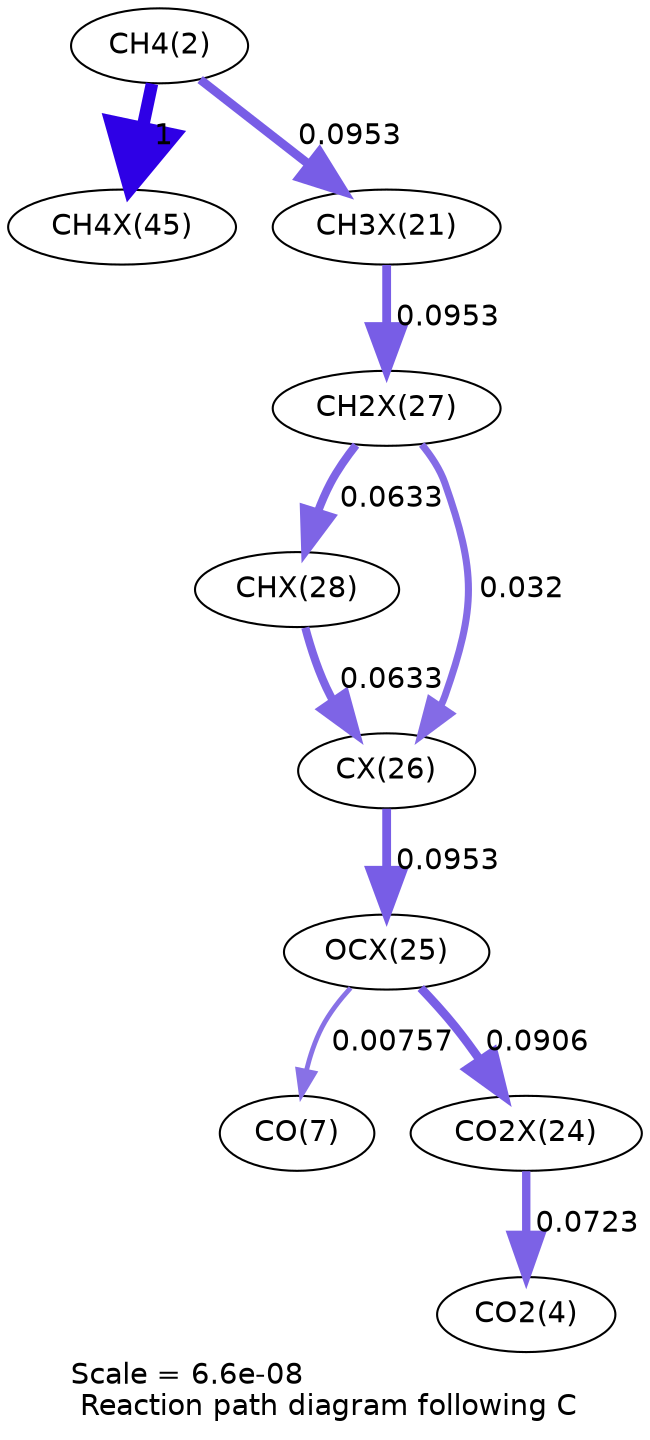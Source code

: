 digraph reaction_paths {
center=1;
s4 -> s32[fontname="Helvetica", penwidth=6, arrowsize=3, color="0.7, 1.5, 0.9"
, label=" 1"];
s4 -> s24[fontname="Helvetica", penwidth=4.23, arrowsize=2.11, color="0.7, 0.595, 0.9"
, label=" 0.0953"];
s24 -> s30[fontname="Helvetica", penwidth=4.23, arrowsize=2.11, color="0.7, 0.595, 0.9"
, label=" 0.0953"];
s30 -> s31[fontname="Helvetica", penwidth=3.92, arrowsize=1.96, color="0.7, 0.563, 0.9"
, label=" 0.0633"];
s30 -> s29[fontname="Helvetica", penwidth=3.4, arrowsize=1.7, color="0.7, 0.532, 0.9"
, label=" 0.032"];
s31 -> s29[fontname="Helvetica", penwidth=3.92, arrowsize=1.96, color="0.7, 0.563, 0.9"
, label=" 0.0633"];
s29 -> s28[fontname="Helvetica", penwidth=4.23, arrowsize=2.11, color="0.7, 0.595, 0.9"
, label=" 0.0953"];
s28 -> s9[fontname="Helvetica", penwidth=2.31, arrowsize=1.16, color="0.7, 0.508, 0.9"
, label=" 0.00757"];
s28 -> s27[fontname="Helvetica", penwidth=4.19, arrowsize=2.09, color="0.7, 0.591, 0.9"
, label=" 0.0906"];
s27 -> s6[fontname="Helvetica", penwidth=4.02, arrowsize=2.01, color="0.7, 0.572, 0.9"
, label=" 0.0723"];
s4 [ fontname="Helvetica", label="CH4(2)"];
s6 [ fontname="Helvetica", label="CO2(4)"];
s9 [ fontname="Helvetica", label="CO(7)"];
s24 [ fontname="Helvetica", label="CH3X(21)"];
s27 [ fontname="Helvetica", label="CO2X(24)"];
s28 [ fontname="Helvetica", label="OCX(25)"];
s29 [ fontname="Helvetica", label="CX(26)"];
s30 [ fontname="Helvetica", label="CH2X(27)"];
s31 [ fontname="Helvetica", label="CHX(28)"];
s32 [ fontname="Helvetica", label="CH4X(45)"];
 label = "Scale = 6.6e-08\l Reaction path diagram following C";
 fontname = "Helvetica";
}
